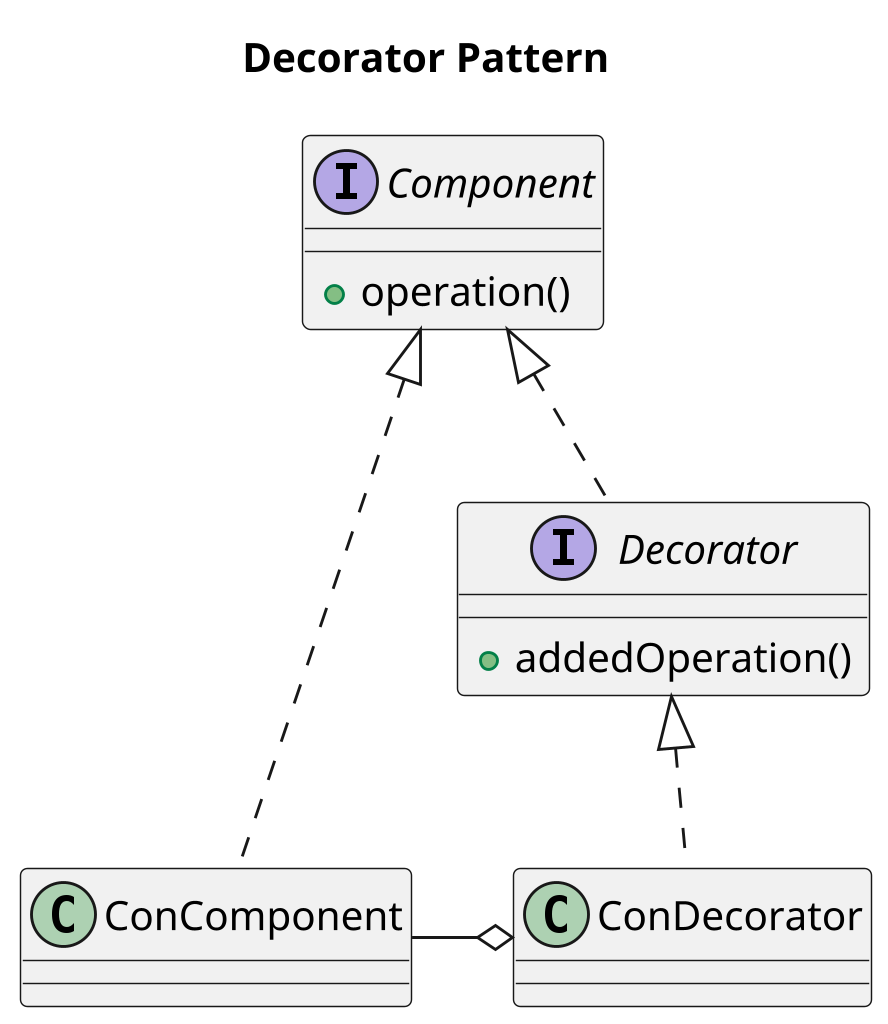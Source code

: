 @startuml
scale 1024 height
title Decorator Pattern

interface Component {
    + operation()
}
class ConComponent
interface Decorator {
    + addedOperation()
}
class ConDecorator

Component <|.. ConComponent
Component <|.. Decorator
Decorator <|.. ConDecorator
ConComponent -o ConDecorator
@enduml
